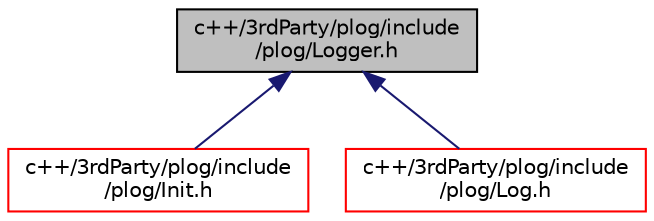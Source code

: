 digraph "c++/3rdParty/plog/include/plog/Logger.h"
{
 // LATEX_PDF_SIZE
  bgcolor="transparent";
  edge [fontname="Helvetica",fontsize="10",labelfontname="Helvetica",labelfontsize="10"];
  node [fontname="Helvetica",fontsize="10",shape=record];
  Node1 [label="c++/3rdParty/plog/include\l/plog/Logger.h",height=0.2,width=0.4,color="black", fillcolor="grey75", style="filled", fontcolor="black",tooltip=" "];
  Node1 -> Node2 [dir="back",color="midnightblue",fontsize="10",style="solid",fontname="Helvetica"];
  Node2 [label="c++/3rdParty/plog/include\l/plog/Init.h",height=0.2,width=0.4,color="red",URL="$_init_8h.html",tooltip=" "];
  Node1 -> Node29 [dir="back",color="midnightblue",fontsize="10",style="solid",fontname="Helvetica"];
  Node29 [label="c++/3rdParty/plog/include\l/plog/Log.h",height=0.2,width=0.4,color="red",URL="$_log_8h.html",tooltip=" "];
}
